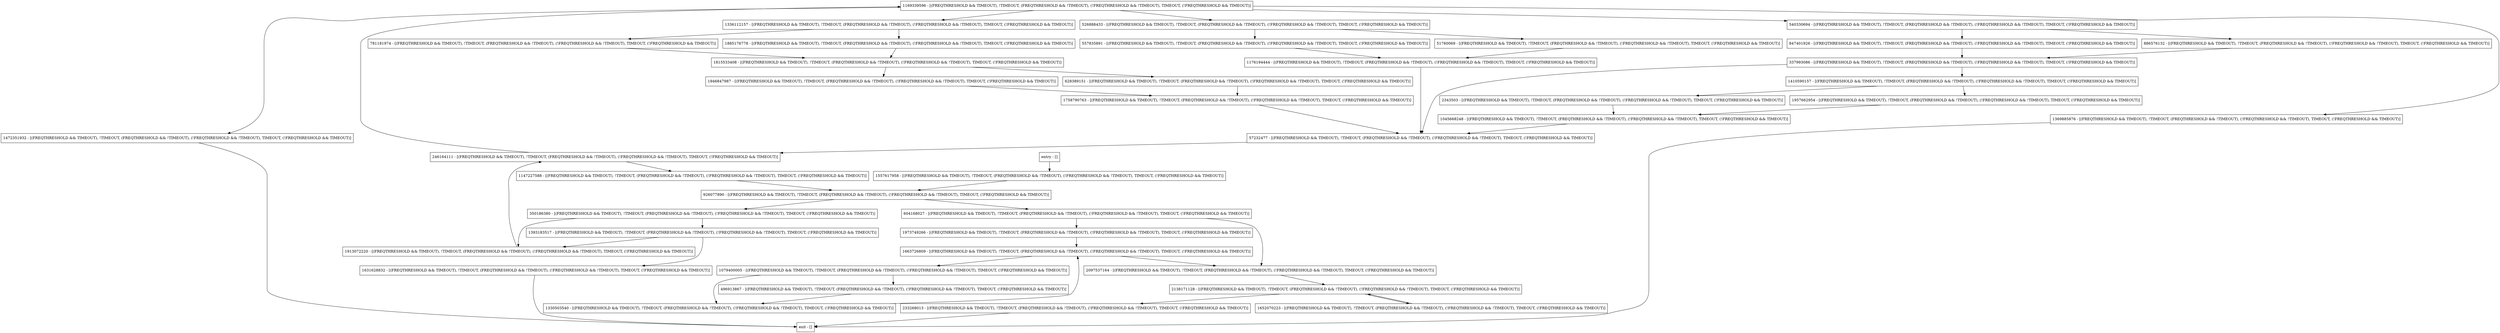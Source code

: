digraph getColors {
node [shape=record];
604168027 [label="604168027 - [(FREQTHRESHOLD && TIMEOUT), !TIMEOUT, (FREQTHRESHOLD && !TIMEOUT), (!FREQTHRESHOLD && !TIMEOUT), TIMEOUT, (!FREQTHRESHOLD && TIMEOUT)]"];
847401926 [label="847401926 - [(FREQTHRESHOLD && TIMEOUT), !TIMEOUT, (FREQTHRESHOLD && !TIMEOUT), (!FREQTHRESHOLD && !TIMEOUT), TIMEOUT, (!FREQTHRESHOLD && TIMEOUT)]"];
1336112157 [label="1336112157 - [(FREQTHRESHOLD && TIMEOUT), !TIMEOUT, (FREQTHRESHOLD && !TIMEOUT), (!FREQTHRESHOLD && !TIMEOUT), TIMEOUT, (!FREQTHRESHOLD && TIMEOUT)]"];
1557617958 [label="1557617958 - [(FREQTHRESHOLD && TIMEOUT), !TIMEOUT, (FREQTHRESHOLD && !TIMEOUT), (!FREQTHRESHOLD && !TIMEOUT), TIMEOUT, (!FREQTHRESHOLD && TIMEOUT)]"];
1913072220 [label="1913072220 - [(FREQTHRESHOLD && TIMEOUT), !TIMEOUT, (FREQTHRESHOLD && !TIMEOUT), (!FREQTHRESHOLD && !TIMEOUT), TIMEOUT, (!FREQTHRESHOLD && TIMEOUT)]"];
1663726809 [label="1663726809 - [(FREQTHRESHOLD && TIMEOUT), !TIMEOUT, (FREQTHRESHOLD && !TIMEOUT), (!FREQTHRESHOLD && !TIMEOUT), TIMEOUT, (!FREQTHRESHOLD && TIMEOUT)]"];
57232477 [label="57232477 - [(FREQTHRESHOLD && TIMEOUT), !TIMEOUT, (FREQTHRESHOLD && !TIMEOUT), (!FREQTHRESHOLD && !TIMEOUT), TIMEOUT, (!FREQTHRESHOLD && TIMEOUT)]"];
1147227588 [label="1147227588 - [(FREQTHRESHOLD && TIMEOUT), !TIMEOUT, (FREQTHRESHOLD && !TIMEOUT), (!FREQTHRESHOLD && !TIMEOUT), TIMEOUT, (!FREQTHRESHOLD && TIMEOUT)]"];
2343503 [label="2343503 - [(FREQTHRESHOLD && TIMEOUT), !TIMEOUT, (FREQTHRESHOLD && !TIMEOUT), (!FREQTHRESHOLD && !TIMEOUT), TIMEOUT, (!FREQTHRESHOLD && TIMEOUT)]"];
781181974 [label="781181974 - [(FREQTHRESHOLD && TIMEOUT), !TIMEOUT, (FREQTHRESHOLD && !TIMEOUT), (!FREQTHRESHOLD && !TIMEOUT), TIMEOUT, (!FREQTHRESHOLD && TIMEOUT)]"];
233268013 [label="233268013 - [(FREQTHRESHOLD && TIMEOUT), !TIMEOUT, (FREQTHRESHOLD && !TIMEOUT), (!FREQTHRESHOLD && !TIMEOUT), TIMEOUT, (!FREQTHRESHOLD && TIMEOUT)]"];
540330694 [label="540330694 - [(FREQTHRESHOLD && TIMEOUT), !TIMEOUT, (FREQTHRESHOLD && !TIMEOUT), (!FREQTHRESHOLD && !TIMEOUT), TIMEOUT, (!FREQTHRESHOLD && TIMEOUT)]"];
2097537164 [label="2097537164 - [(FREQTHRESHOLD && TIMEOUT), !TIMEOUT, (FREQTHRESHOLD && !TIMEOUT), (!FREQTHRESHOLD && !TIMEOUT), TIMEOUT, (!FREQTHRESHOLD && TIMEOUT)]"];
1176194444 [label="1176194444 - [(FREQTHRESHOLD && TIMEOUT), !TIMEOUT, (FREQTHRESHOLD && !TIMEOUT), (!FREQTHRESHOLD && !TIMEOUT), TIMEOUT, (!FREQTHRESHOLD && TIMEOUT)]"];
2138171128 [label="2138171128 - [(FREQTHRESHOLD && TIMEOUT), !TIMEOUT, (FREQTHRESHOLD && !TIMEOUT), (!FREQTHRESHOLD && !TIMEOUT), TIMEOUT, (!FREQTHRESHOLD && TIMEOUT)]"];
1652070223 [label="1652070223 - [(FREQTHRESHOLD && TIMEOUT), !TIMEOUT, (FREQTHRESHOLD && !TIMEOUT), (!FREQTHRESHOLD && !TIMEOUT), TIMEOUT, (!FREQTHRESHOLD && TIMEOUT)]"];
1393183517 [label="1393183517 - [(FREQTHRESHOLD && TIMEOUT), !TIMEOUT, (FREQTHRESHOLD && !TIMEOUT), (!FREQTHRESHOLD && !TIMEOUT), TIMEOUT, (!FREQTHRESHOLD && TIMEOUT)]"];
1369885876 [label="1369885876 - [(FREQTHRESHOLD && TIMEOUT), !TIMEOUT, (FREQTHRESHOLD && !TIMEOUT), (!FREQTHRESHOLD && !TIMEOUT), TIMEOUT, (!FREQTHRESHOLD && TIMEOUT)]"];
1946847987 [label="1946847987 - [(FREQTHRESHOLD && TIMEOUT), !TIMEOUT, (FREQTHRESHOLD && !TIMEOUT), (!FREQTHRESHOLD && !TIMEOUT), TIMEOUT, (!FREQTHRESHOLD && TIMEOUT)]"];
1885176778 [label="1885176778 - [(FREQTHRESHOLD && TIMEOUT), !TIMEOUT, (FREQTHRESHOLD && !TIMEOUT), (!FREQTHRESHOLD && !TIMEOUT), TIMEOUT, (!FREQTHRESHOLD && TIMEOUT)]"];
350186380 [label="350186380 - [(FREQTHRESHOLD && TIMEOUT), !TIMEOUT, (FREQTHRESHOLD && !TIMEOUT), (!FREQTHRESHOLD && !TIMEOUT), TIMEOUT, (!FREQTHRESHOLD && TIMEOUT)]"];
1045668248 [label="1045668248 - [(FREQTHRESHOLD && TIMEOUT), !TIMEOUT, (FREQTHRESHOLD && !TIMEOUT), (!FREQTHRESHOLD && !TIMEOUT), TIMEOUT, (!FREQTHRESHOLD && TIMEOUT)]"];
1330503540 [label="1330503540 - [(FREQTHRESHOLD && TIMEOUT), !TIMEOUT, (FREQTHRESHOLD && !TIMEOUT), (!FREQTHRESHOLD && !TIMEOUT), TIMEOUT, (!FREQTHRESHOLD && TIMEOUT)]"];
526888433 [label="526888433 - [(FREQTHRESHOLD && TIMEOUT), !TIMEOUT, (FREQTHRESHOLD && !TIMEOUT), (!FREQTHRESHOLD && !TIMEOUT), TIMEOUT, (!FREQTHRESHOLD && TIMEOUT)]"];
1973749266 [label="1973749266 - [(FREQTHRESHOLD && TIMEOUT), !TIMEOUT, (FREQTHRESHOLD && !TIMEOUT), (!FREQTHRESHOLD && !TIMEOUT), TIMEOUT, (!FREQTHRESHOLD && TIMEOUT)]"];
337993086 [label="337993086 - [(FREQTHRESHOLD && TIMEOUT), !TIMEOUT, (FREQTHRESHOLD && !TIMEOUT), (!FREQTHRESHOLD && !TIMEOUT), TIMEOUT, (!FREQTHRESHOLD && TIMEOUT)]"];
1957662954 [label="1957662954 - [(FREQTHRESHOLD && TIMEOUT), !TIMEOUT, (FREQTHRESHOLD && !TIMEOUT), (!FREQTHRESHOLD && !TIMEOUT), TIMEOUT, (!FREQTHRESHOLD && TIMEOUT)]"];
1169339596 [label="1169339596 - [(FREQTHRESHOLD && TIMEOUT), !TIMEOUT, (FREQTHRESHOLD && !TIMEOUT), (!FREQTHRESHOLD && !TIMEOUT), TIMEOUT, (!FREQTHRESHOLD && TIMEOUT)]"];
51760069 [label="51760069 - [(FREQTHRESHOLD && TIMEOUT), !TIMEOUT, (FREQTHRESHOLD && !TIMEOUT), (!FREQTHRESHOLD && !TIMEOUT), TIMEOUT, (!FREQTHRESHOLD && TIMEOUT)]"];
496913867 [label="496913867 - [(FREQTHRESHOLD && TIMEOUT), !TIMEOUT, (FREQTHRESHOLD && !TIMEOUT), (!FREQTHRESHOLD && !TIMEOUT), TIMEOUT, (!FREQTHRESHOLD && TIMEOUT)]"];
886576132 [label="886576132 - [(FREQTHRESHOLD && TIMEOUT), !TIMEOUT, (FREQTHRESHOLD && !TIMEOUT), (!FREQTHRESHOLD && !TIMEOUT), TIMEOUT, (!FREQTHRESHOLD && TIMEOUT)]"];
628389151 [label="628389151 - [(FREQTHRESHOLD && TIMEOUT), !TIMEOUT, (FREQTHRESHOLD && !TIMEOUT), (!FREQTHRESHOLD && !TIMEOUT), TIMEOUT, (!FREQTHRESHOLD && TIMEOUT)]"];
246164111 [label="246164111 - [(FREQTHRESHOLD && TIMEOUT), !TIMEOUT, (FREQTHRESHOLD && !TIMEOUT), (!FREQTHRESHOLD && !TIMEOUT), TIMEOUT, (!FREQTHRESHOLD && TIMEOUT)]"];
926077890 [label="926077890 - [(FREQTHRESHOLD && TIMEOUT), !TIMEOUT, (FREQTHRESHOLD && !TIMEOUT), (!FREQTHRESHOLD && !TIMEOUT), TIMEOUT, (!FREQTHRESHOLD && TIMEOUT)]"];
1410590157 [label="1410590157 - [(FREQTHRESHOLD && TIMEOUT), !TIMEOUT, (FREQTHRESHOLD && !TIMEOUT), (!FREQTHRESHOLD && !TIMEOUT), TIMEOUT, (!FREQTHRESHOLD && TIMEOUT)]"];
1815533408 [label="1815533408 - [(FREQTHRESHOLD && TIMEOUT), !TIMEOUT, (FREQTHRESHOLD && !TIMEOUT), (!FREQTHRESHOLD && !TIMEOUT), TIMEOUT, (!FREQTHRESHOLD && TIMEOUT)]"];
entry [label="entry - []"];
exit [label="exit - []"];
1472351932 [label="1472351932 - [(FREQTHRESHOLD && TIMEOUT), !TIMEOUT, (FREQTHRESHOLD && !TIMEOUT), (!FREQTHRESHOLD && !TIMEOUT), TIMEOUT, (!FREQTHRESHOLD && TIMEOUT)]"];
1631628832 [label="1631628832 - [(FREQTHRESHOLD && TIMEOUT), !TIMEOUT, (FREQTHRESHOLD && !TIMEOUT), (!FREQTHRESHOLD && !TIMEOUT), TIMEOUT, (!FREQTHRESHOLD && TIMEOUT)]"];
557835891 [label="557835891 - [(FREQTHRESHOLD && TIMEOUT), !TIMEOUT, (FREQTHRESHOLD && !TIMEOUT), (!FREQTHRESHOLD && !TIMEOUT), TIMEOUT, (!FREQTHRESHOLD && TIMEOUT)]"];
1079400005 [label="1079400005 - [(FREQTHRESHOLD && TIMEOUT), !TIMEOUT, (FREQTHRESHOLD && !TIMEOUT), (!FREQTHRESHOLD && !TIMEOUT), TIMEOUT, (!FREQTHRESHOLD && TIMEOUT)]"];
1758790763 [label="1758790763 - [(FREQTHRESHOLD && TIMEOUT), !TIMEOUT, (FREQTHRESHOLD && !TIMEOUT), (!FREQTHRESHOLD && !TIMEOUT), TIMEOUT, (!FREQTHRESHOLD && TIMEOUT)]"];
entry;
exit;
604168027 -> 1973749266;
604168027 -> 2097537164;
847401926 -> 337993086;
1336112157 -> 781181974;
1336112157 -> 1885176778;
1557617958 -> 926077890;
1913072220 -> 246164111;
1663726809 -> 1079400005;
1663726809 -> 2097537164;
57232477 -> 246164111;
1147227588 -> 926077890;
2343503 -> 1045668248;
781181974 -> 1815533408;
233268013 -> exit;
540330694 -> 847401926;
540330694 -> 886576132;
2097537164 -> 2138171128;
1176194444 -> 57232477;
2138171128 -> 1652070223;
2138171128 -> 233268013;
1652070223 -> 2138171128;
1393183517 -> 1631628832;
1393183517 -> 1913072220;
1369885876 -> exit;
1946847987 -> 1758790763;
1885176778 -> 1815533408;
350186380 -> 1913072220;
350186380 -> 1393183517;
1045668248 -> 57232477;
1330503540 -> 1663726809;
526888433 -> 51760069;
526888433 -> 557835891;
1973749266 -> 1663726809;
337993086 -> 57232477;
337993086 -> 1410590157;
1957662954 -> 1045668248;
1169339596 -> 526888433;
1169339596 -> 1472351932;
1169339596 -> 1336112157;
1169339596 -> 1369885876;
1169339596 -> 540330694;
51760069 -> 1176194444;
496913867 -> 1330503540;
886576132 -> 337993086;
628389151 -> 1758790763;
246164111 -> 1169339596;
246164111 -> 1147227588;
926077890 -> 604168027;
926077890 -> 350186380;
1410590157 -> 1957662954;
1410590157 -> 2343503;
1815533408 -> 1946847987;
1815533408 -> 628389151;
entry -> 1557617958;
1472351932 -> exit;
1631628832 -> exit;
557835891 -> 1176194444;
1079400005 -> 496913867;
1079400005 -> 1330503540;
1758790763 -> 57232477;
}
